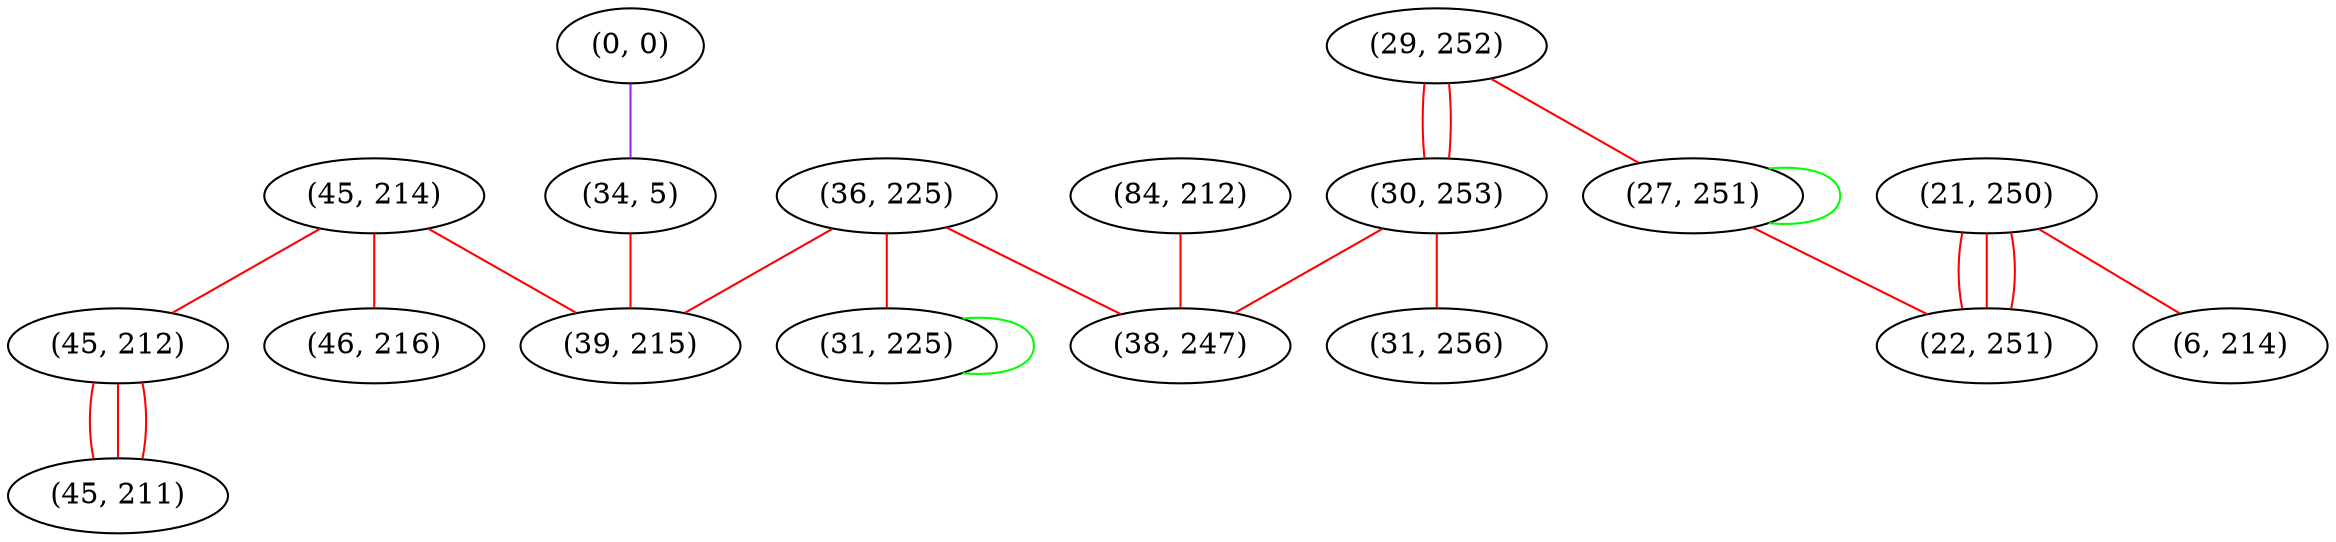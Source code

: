 graph "" {
"(45, 214)";
"(29, 252)";
"(0, 0)";
"(21, 250)";
"(27, 251)";
"(22, 251)";
"(36, 225)";
"(45, 212)";
"(84, 212)";
"(46, 216)";
"(30, 253)";
"(38, 247)";
"(45, 211)";
"(6, 214)";
"(34, 5)";
"(31, 256)";
"(39, 215)";
"(31, 225)";
"(45, 214)" -- "(45, 212)"  [color=red, key=0, weight=1];
"(45, 214)" -- "(39, 215)"  [color=red, key=0, weight=1];
"(45, 214)" -- "(46, 216)"  [color=red, key=0, weight=1];
"(29, 252)" -- "(27, 251)"  [color=red, key=0, weight=1];
"(29, 252)" -- "(30, 253)"  [color=red, key=0, weight=1];
"(29, 252)" -- "(30, 253)"  [color=red, key=1, weight=1];
"(0, 0)" -- "(34, 5)"  [color=purple, key=0, weight=4];
"(21, 250)" -- "(22, 251)"  [color=red, key=0, weight=1];
"(21, 250)" -- "(22, 251)"  [color=red, key=1, weight=1];
"(21, 250)" -- "(22, 251)"  [color=red, key=2, weight=1];
"(21, 250)" -- "(6, 214)"  [color=red, key=0, weight=1];
"(27, 251)" -- "(22, 251)"  [color=red, key=0, weight=1];
"(27, 251)" -- "(27, 251)"  [color=green, key=0, weight=2];
"(36, 225)" -- "(38, 247)"  [color=red, key=0, weight=1];
"(36, 225)" -- "(39, 215)"  [color=red, key=0, weight=1];
"(36, 225)" -- "(31, 225)"  [color=red, key=0, weight=1];
"(45, 212)" -- "(45, 211)"  [color=red, key=0, weight=1];
"(45, 212)" -- "(45, 211)"  [color=red, key=1, weight=1];
"(45, 212)" -- "(45, 211)"  [color=red, key=2, weight=1];
"(84, 212)" -- "(38, 247)"  [color=red, key=0, weight=1];
"(30, 253)" -- "(38, 247)"  [color=red, key=0, weight=1];
"(30, 253)" -- "(31, 256)"  [color=red, key=0, weight=1];
"(34, 5)" -- "(39, 215)"  [color=red, key=0, weight=1];
"(31, 225)" -- "(31, 225)"  [color=green, key=0, weight=2];
}
